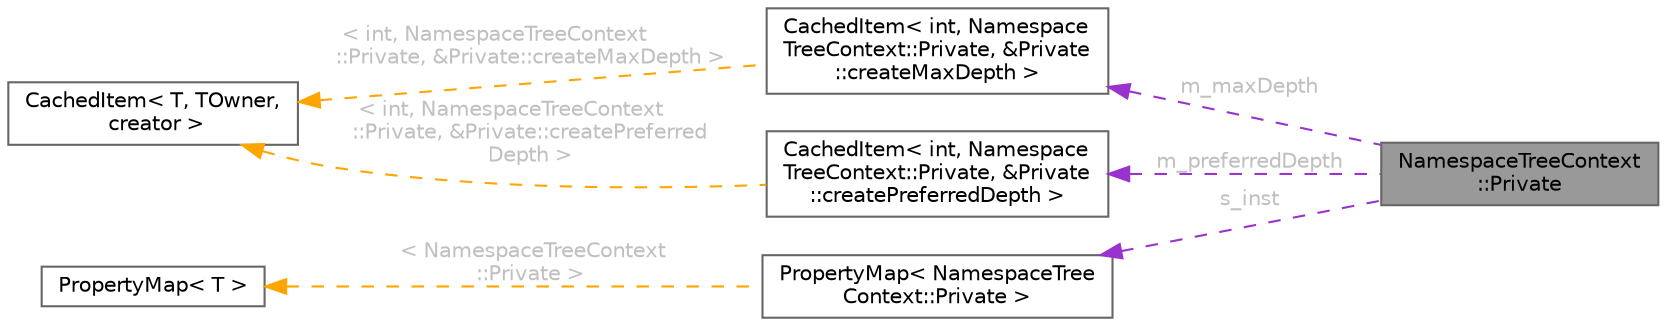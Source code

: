 digraph "NamespaceTreeContext::Private"
{
 // INTERACTIVE_SVG=YES
 // LATEX_PDF_SIZE
  bgcolor="transparent";
  edge [fontname=Helvetica,fontsize=10,labelfontname=Helvetica,labelfontsize=10];
  node [fontname=Helvetica,fontsize=10,shape=box,height=0.2,width=0.4];
  rankdir="LR";
  Node1 [id="Node000001",label="NamespaceTreeContext\l::Private",height=0.2,width=0.4,color="gray40", fillcolor="grey60", style="filled", fontcolor="black",tooltip=" "];
  Node2 -> Node1 [id="edge1_Node000001_Node000002",dir="back",color="darkorchid3",style="dashed",tooltip=" ",label=" m_maxDepth",fontcolor="grey" ];
  Node2 [id="Node000002",label="CachedItem\< int, Namespace\lTreeContext::Private, &Private\l::createMaxDepth \>",height=0.2,width=0.4,color="gray40", fillcolor="white", style="filled",URL="$d7/dc1/class_cached_item.html",tooltip=" "];
  Node3 -> Node2 [id="edge2_Node000002_Node000003",dir="back",color="orange",style="dashed",tooltip=" ",label=" \< int, NamespaceTreeContext\l::Private, &Private::createMaxDepth \>",fontcolor="grey" ];
  Node3 [id="Node000003",label="CachedItem\< T, TOwner,\l creator \>",height=0.2,width=0.4,color="gray40", fillcolor="white", style="filled",URL="$d7/dc1/class_cached_item.html",tooltip="Wrapper for data that needs to be cached."];
  Node4 -> Node1 [id="edge3_Node000001_Node000004",dir="back",color="darkorchid3",style="dashed",tooltip=" ",label=" m_preferredDepth",fontcolor="grey" ];
  Node4 [id="Node000004",label="CachedItem\< int, Namespace\lTreeContext::Private, &Private\l::createPreferredDepth \>",height=0.2,width=0.4,color="gray40", fillcolor="white", style="filled",URL="$d7/dc1/class_cached_item.html",tooltip=" "];
  Node3 -> Node4 [id="edge4_Node000004_Node000003",dir="back",color="orange",style="dashed",tooltip=" ",label=" \< int, NamespaceTreeContext\l::Private, &Private::createPreferred\lDepth \>",fontcolor="grey" ];
  Node5 -> Node1 [id="edge5_Node000001_Node000005",dir="back",color="darkorchid3",style="dashed",tooltip=" ",label=" s_inst",fontcolor="grey" ];
  Node5 [id="Node000005",label="PropertyMap\< NamespaceTree\lContext::Private \>",height=0.2,width=0.4,color="gray40", fillcolor="white", style="filled",URL="$d5/dbf/class_property_map.html",tooltip=" "];
  Node6 -> Node5 [id="edge6_Node000005_Node000006",dir="back",color="orange",style="dashed",tooltip=" ",label=" \< NamespaceTreeContext\l::Private \>",fontcolor="grey" ];
  Node6 [id="Node000006",label="PropertyMap\< T \>",height=0.2,width=0.4,color="gray40", fillcolor="white", style="filled",URL="$d5/dbf/class_property_map.html",tooltip="Class representing a mapping of properties and the corresponding getter function."];
}
